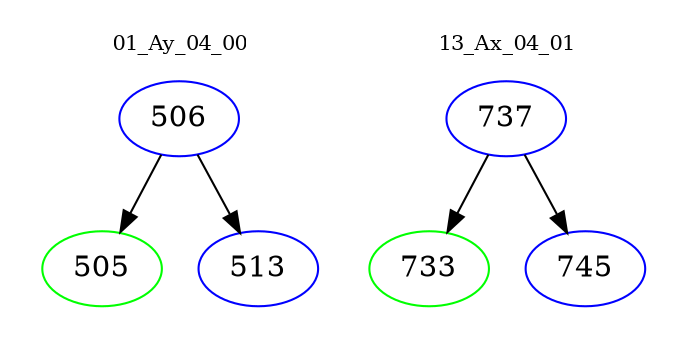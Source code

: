 digraph{
subgraph cluster_0 {
color = white
label = "01_Ay_04_00";
fontsize=10;
T0_506 [label="506", color="blue"]
T0_506 -> T0_505 [color="black"]
T0_505 [label="505", color="green"]
T0_506 -> T0_513 [color="black"]
T0_513 [label="513", color="blue"]
}
subgraph cluster_1 {
color = white
label = "13_Ax_04_01";
fontsize=10;
T1_737 [label="737", color="blue"]
T1_737 -> T1_733 [color="black"]
T1_733 [label="733", color="green"]
T1_737 -> T1_745 [color="black"]
T1_745 [label="745", color="blue"]
}
}

